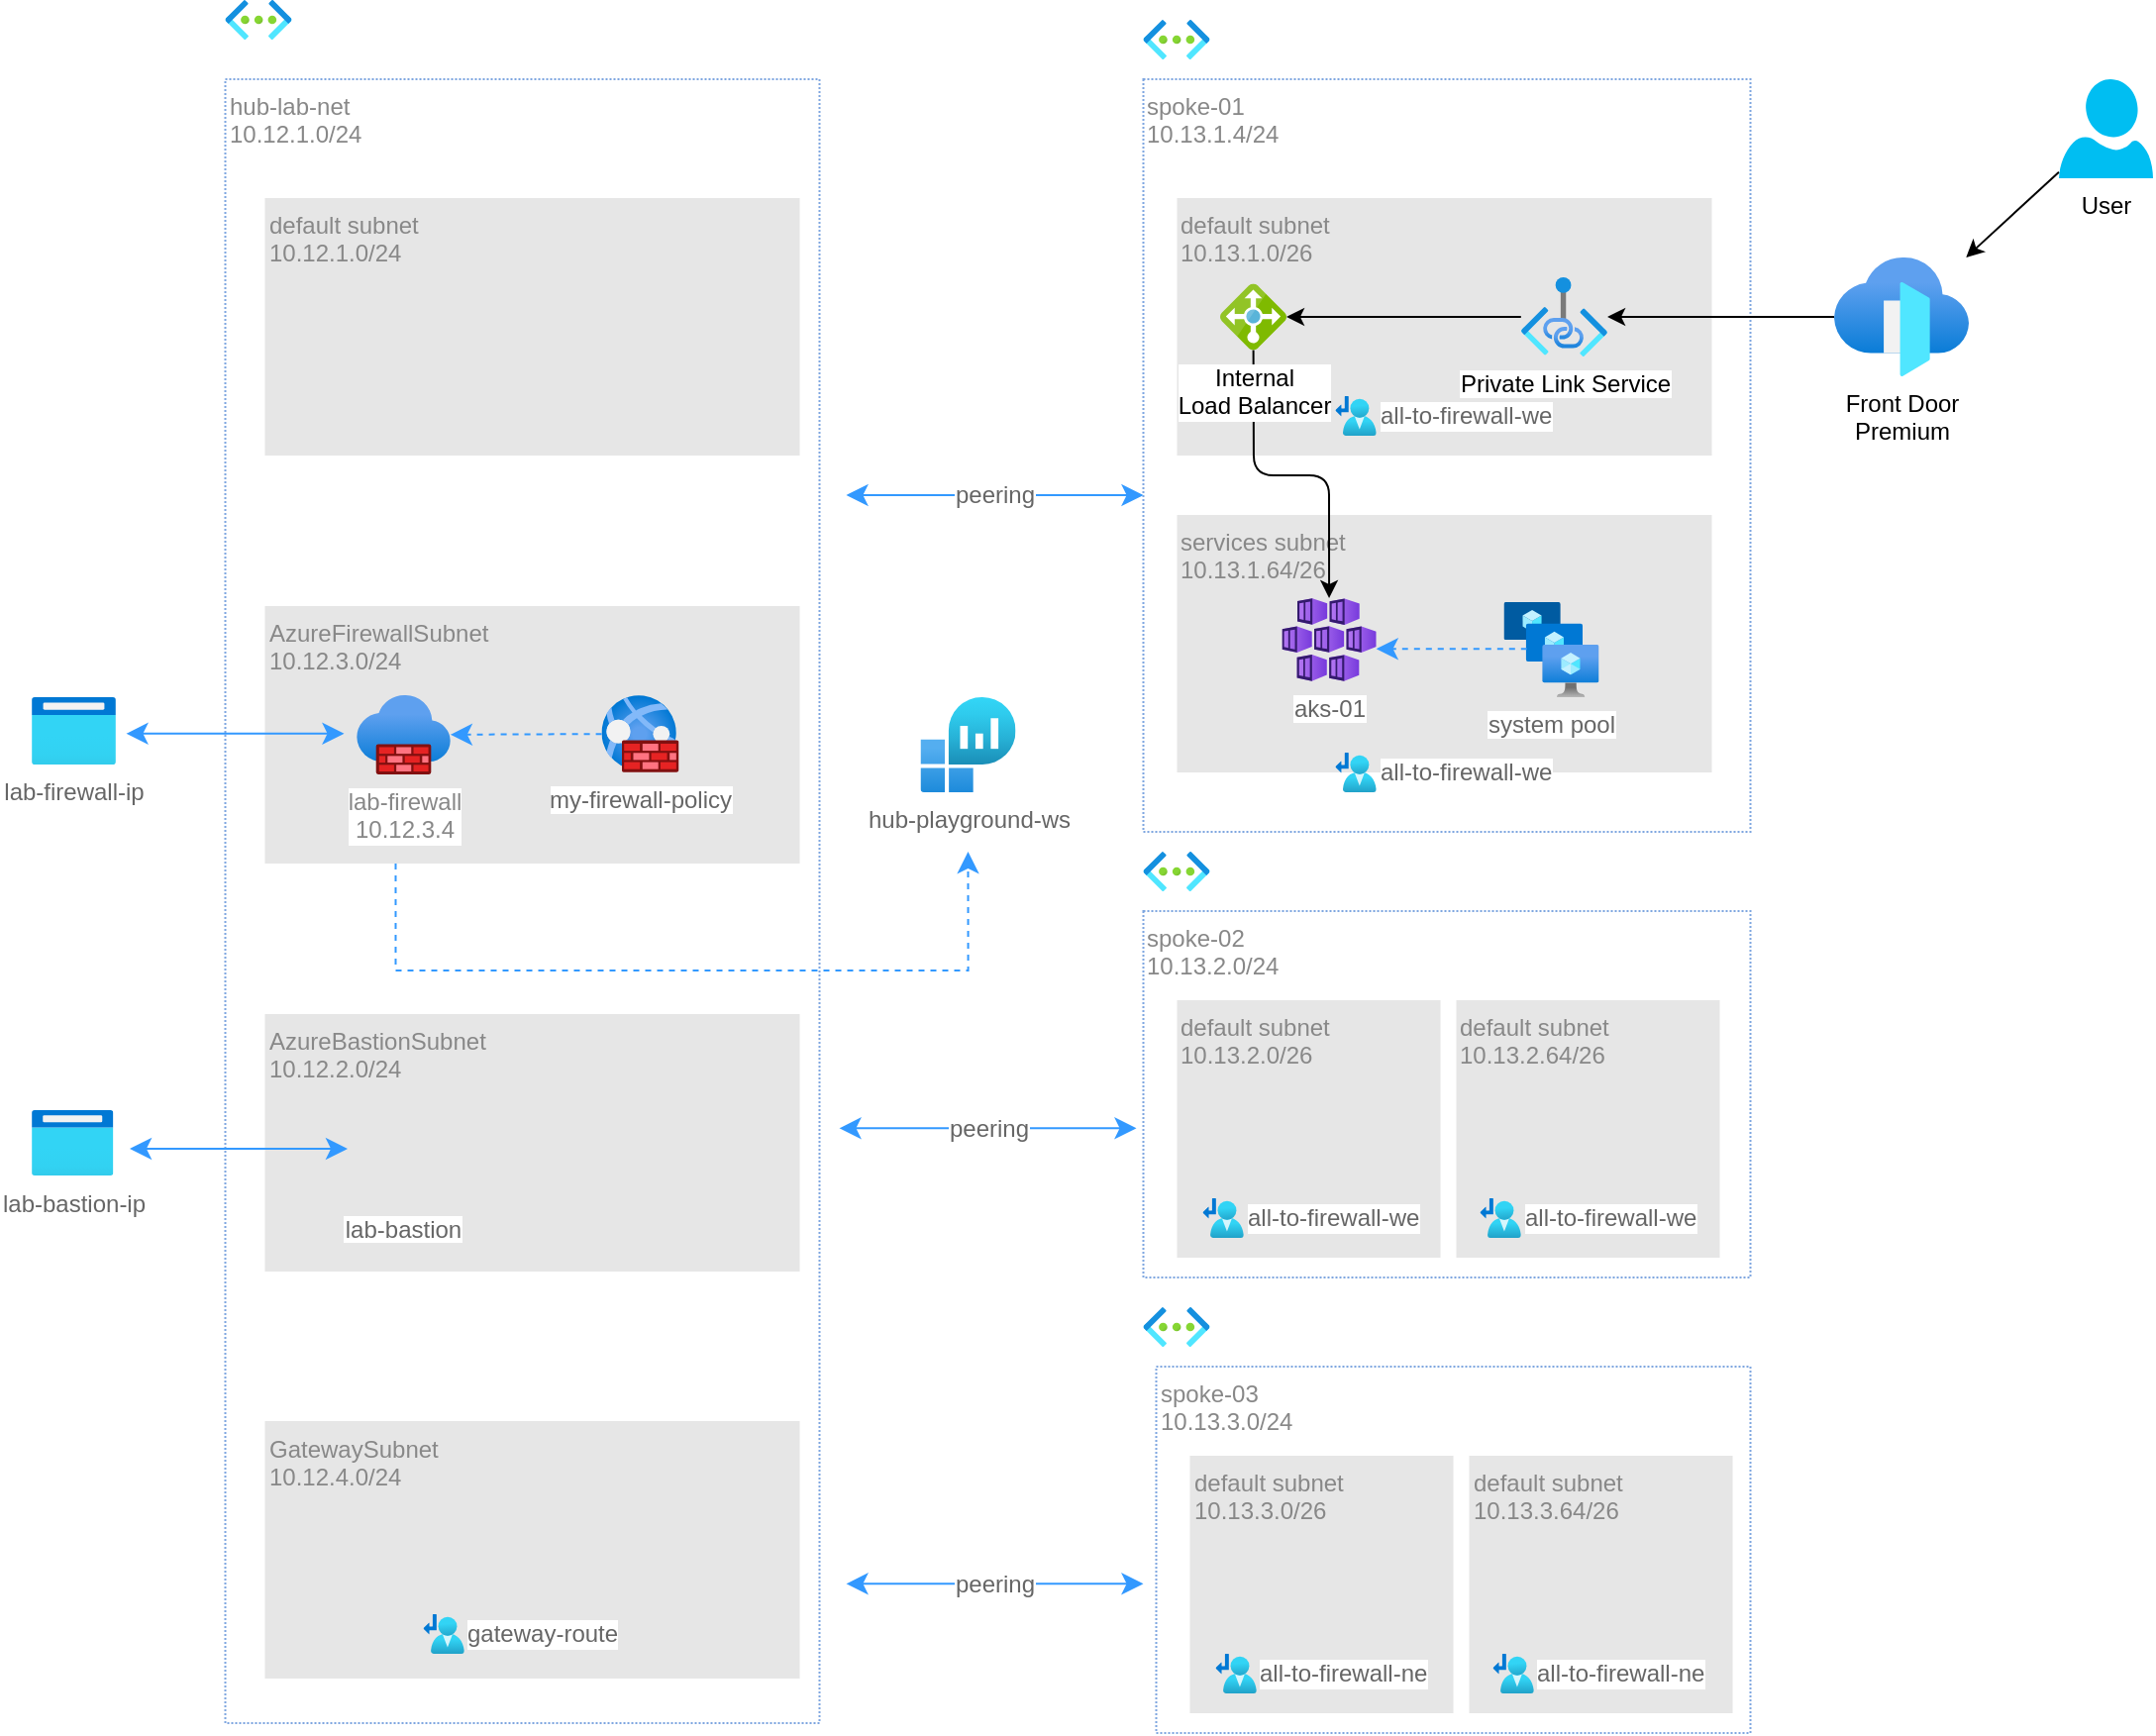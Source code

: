 <mxfile>
    <diagram id="boWTI3Q-7MZRJf_ZjPBJ" name="Page-2">
        <mxGraphModel dx="2244" dy="568" grid="1" gridSize="10" guides="1" tooltips="1" connect="1" arrows="1" fold="1" page="1" pageScale="1" pageWidth="1169" pageHeight="1654" math="0" shadow="0">
            <root>
                <mxCell id="0"/>
                <mxCell id="1" parent="0"/>
                <mxCell id="7BjW-fBF4zK-Bwu6hOXs-1" value="hub-lab-net&lt;br&gt;10.12.1.0/24" style="verticalLabelPosition=middle;verticalAlign=top;shape=mxgraph.basic.rect;fillColor2=none;strokeWidth=1;size=20;indent=5;fillColor=none;strokeColor=#7EA6E0;dashed=1;dashPattern=1 1;fontColor=#888888;labelPosition=center;align=left;horizontal=1;labelBorderColor=none;html=1;" parent="1" vertex="1">
                    <mxGeometry x="-992.25" y="100" width="300" height="830" as="geometry"/>
                </mxCell>
                <mxCell id="7BjW-fBF4zK-Bwu6hOXs-2" value="" style="image;aspect=fixed;html=1;points=[];align=center;fontSize=12;image=img/lib/azure2/networking/Virtual_Networks.svg;" parent="1" vertex="1">
                    <mxGeometry x="-992.25" y="60" width="33.5" height="20" as="geometry"/>
                </mxCell>
                <mxCell id="7BjW-fBF4zK-Bwu6hOXs-3" value="default subnet&lt;br&gt;10.12.1.0/24" style="verticalLabelPosition=middle;verticalAlign=top;shape=mxgraph.basic.rect;fillColor2=none;strokeWidth=1;size=20;indent=5;fillColor=#E6E6E6;strokeColor=none;dashed=1;dashPattern=1 1;fontColor=#888888;labelPosition=center;align=left;horizontal=1;labelBorderColor=none;html=1;" parent="1" vertex="1">
                    <mxGeometry x="-972.25" y="160" width="270" height="130" as="geometry"/>
                </mxCell>
                <mxCell id="7BjW-fBF4zK-Bwu6hOXs-4" value="GatewaySubnet&lt;br&gt;10.12.4.0/24" style="verticalLabelPosition=middle;verticalAlign=top;shape=mxgraph.basic.rect;fillColor2=none;strokeWidth=1;size=20;indent=5;fillColor=#E6E6E6;strokeColor=none;dashed=1;dashPattern=1 1;fontColor=#888888;labelPosition=center;align=left;horizontal=1;labelBorderColor=none;html=1;" parent="1" vertex="1">
                    <mxGeometry x="-972.25" y="777.5" width="270" height="130" as="geometry"/>
                </mxCell>
                <mxCell id="7BjW-fBF4zK-Bwu6hOXs-5" value="lab-firewall-ip" style="image;aspect=fixed;html=1;points=[];align=center;fontSize=12;image=img/lib/azure2/general/Browser.svg;fontColor=#666666;" parent="1" vertex="1">
                    <mxGeometry x="-1090" y="412" width="42.5" height="34" as="geometry"/>
                </mxCell>
                <mxCell id="7BjW-fBF4zK-Bwu6hOXs-6" value="lab-bastion-ip" style="image;aspect=fixed;html=1;points=[];align=center;fontSize=12;image=img/lib/azure2/general/Browser.svg;fontColor=#666666;" parent="1" vertex="1">
                    <mxGeometry x="-1090" y="620.5" width="41.25" height="33" as="geometry"/>
                </mxCell>
                <mxCell id="7BjW-fBF4zK-Bwu6hOXs-7" value="spoke-01&lt;br&gt;10.13.1.4/24" style="verticalLabelPosition=middle;verticalAlign=top;shape=mxgraph.basic.rect;fillColor2=none;strokeWidth=1;size=20;indent=5;fillColor=none;strokeColor=#7EA6E0;dashed=1;dashPattern=1 1;fontColor=#888888;labelPosition=center;align=left;horizontal=1;labelBorderColor=none;html=1;" parent="1" vertex="1">
                    <mxGeometry x="-528.75" y="100" width="306.5" height="380" as="geometry"/>
                </mxCell>
                <mxCell id="7BjW-fBF4zK-Bwu6hOXs-8" value="default subnet&lt;br&gt;10.13.1.0/26" style="verticalLabelPosition=middle;verticalAlign=top;shape=mxgraph.basic.rect;fillColor2=none;strokeWidth=1;size=20;indent=5;fillColor=#E6E6E6;strokeColor=none;dashed=1;dashPattern=1 1;fontColor=#888888;labelPosition=center;align=left;horizontal=1;labelBorderColor=none;html=1;" parent="1" vertex="1">
                    <mxGeometry x="-511.75" y="160" width="270" height="130" as="geometry"/>
                </mxCell>
                <mxCell id="7BjW-fBF4zK-Bwu6hOXs-9" value="services subnet&lt;br&gt;10.13.1.64/26" style="verticalLabelPosition=middle;verticalAlign=top;shape=mxgraph.basic.rect;fillColor2=none;strokeWidth=1;size=20;indent=5;fillColor=#E6E6E6;strokeColor=none;dashed=1;dashPattern=1 1;fontColor=#888888;labelPosition=center;align=left;horizontal=1;labelBorderColor=none;html=1;" parent="1" vertex="1">
                    <mxGeometry x="-511.75" y="320" width="270" height="130" as="geometry"/>
                </mxCell>
                <mxCell id="7BjW-fBF4zK-Bwu6hOXs-10" value="all-to-firewall-we" style="image;aspect=fixed;html=1;points=[];align=left;fontSize=12;image=img/lib/azure2/networking/Route_Tables.svg;labelPosition=right;verticalLabelPosition=middle;verticalAlign=middle;fontColor=#666666;" parent="1" vertex="1">
                    <mxGeometry x="-431.8" y="260" width="20.65" height="20" as="geometry"/>
                </mxCell>
                <mxCell id="7BjW-fBF4zK-Bwu6hOXs-11" value="all-to-firewall-we" style="image;aspect=fixed;html=1;points=[];align=left;fontSize=12;image=img/lib/azure2/networking/Route_Tables.svg;labelPosition=right;verticalLabelPosition=middle;verticalAlign=middle;fontColor=#666666;" parent="1" vertex="1">
                    <mxGeometry x="-431.8" y="440" width="20.65" height="20" as="geometry"/>
                </mxCell>
                <mxCell id="7BjW-fBF4zK-Bwu6hOXs-12" value="aks-01" style="image;aspect=fixed;html=1;points=[];align=center;fontSize=12;image=img/lib/azure2/containers/Kubernetes_Services.svg;fontColor=#666666;" parent="1" vertex="1">
                    <mxGeometry x="-458.75" y="362" width="47.6" height="42" as="geometry"/>
                </mxCell>
                <mxCell id="7BjW-fBF4zK-Bwu6hOXs-13" value="system pool" style="image;aspect=fixed;html=1;points=[];align=center;fontSize=12;image=img/lib/azure2/compute/VM_Scale_Sets.svg;fontColor=#666666;" parent="1" vertex="1">
                    <mxGeometry x="-346.75" y="364" width="48" height="48" as="geometry"/>
                </mxCell>
                <mxCell id="7BjW-fBF4zK-Bwu6hOXs-14" value="" style="edgeStyle=none;curved=1;rounded=0;orthogonalLoop=1;jettySize=auto;html=1;fontSize=12;startSize=8;endSize=8;strokeColor=#3399FF;dashed=1;" parent="1" edge="1">
                    <mxGeometry relative="1" as="geometry">
                        <mxPoint x="-335.15" y="387.58" as="sourcePoint"/>
                        <mxPoint x="-411.15" y="387.58" as="targetPoint"/>
                    </mxGeometry>
                </mxCell>
                <mxCell id="7BjW-fBF4zK-Bwu6hOXs-15" value="spoke-02&lt;br&gt;10.13.2.0/24" style="verticalLabelPosition=middle;verticalAlign=top;shape=mxgraph.basic.rect;fillColor2=none;strokeWidth=1;size=20;indent=5;fillColor=none;strokeColor=#7EA6E0;dashed=1;dashPattern=1 1;fontColor=#888888;labelPosition=center;align=left;horizontal=1;labelBorderColor=none;html=1;" parent="1" vertex="1">
                    <mxGeometry x="-528.75" y="520" width="306.5" height="185" as="geometry"/>
                </mxCell>
                <mxCell id="7BjW-fBF4zK-Bwu6hOXs-16" value="default subnet&lt;br&gt;10.13.2.0/26" style="verticalLabelPosition=middle;verticalAlign=top;shape=mxgraph.basic.rect;fillColor2=none;strokeWidth=1;size=20;indent=5;fillColor=#E6E6E6;strokeColor=none;dashed=1;dashPattern=1 1;fontColor=#888888;labelPosition=center;align=left;horizontal=1;labelBorderColor=none;html=1;" parent="1" vertex="1">
                    <mxGeometry x="-511.75" y="565" width="133" height="130" as="geometry"/>
                </mxCell>
                <mxCell id="7BjW-fBF4zK-Bwu6hOXs-17" value="default subnet&lt;br&gt;10.13.2.64/26" style="verticalLabelPosition=middle;verticalAlign=top;shape=mxgraph.basic.rect;fillColor2=none;strokeWidth=1;size=20;indent=5;fillColor=#E6E6E6;strokeColor=none;dashed=1;dashPattern=1 1;fontColor=#888888;labelPosition=center;align=left;horizontal=1;labelBorderColor=none;html=1;" parent="1" vertex="1">
                    <mxGeometry x="-370.75" y="565" width="133" height="130" as="geometry"/>
                </mxCell>
                <mxCell id="7BjW-fBF4zK-Bwu6hOXs-18" value="all-to-firewall-we" style="image;aspect=fixed;html=1;points=[];align=left;fontSize=12;image=img/lib/azure2/networking/Route_Tables.svg;labelPosition=right;verticalLabelPosition=middle;verticalAlign=middle;fontColor=#666666;" parent="1" vertex="1">
                    <mxGeometry x="-498.75" y="665" width="20.65" height="20" as="geometry"/>
                </mxCell>
                <mxCell id="7BjW-fBF4zK-Bwu6hOXs-19" value="all-to-firewall-we" style="image;aspect=fixed;html=1;points=[];align=left;fontSize=12;image=img/lib/azure2/networking/Route_Tables.svg;labelPosition=right;verticalLabelPosition=middle;verticalAlign=middle;fontColor=#666666;" parent="1" vertex="1">
                    <mxGeometry x="-358.75" y="665" width="20.65" height="20" as="geometry"/>
                </mxCell>
                <mxCell id="7BjW-fBF4zK-Bwu6hOXs-20" value="spoke-03&lt;br&gt;10.13.3.0/24" style="verticalLabelPosition=middle;verticalAlign=top;shape=mxgraph.basic.rect;fillColor2=none;strokeWidth=1;size=20;indent=5;fillColor=none;strokeColor=#7EA6E0;dashed=1;dashPattern=1 1;fontColor=#888888;labelPosition=center;align=left;horizontal=1;labelBorderColor=none;html=1;" parent="1" vertex="1">
                    <mxGeometry x="-522.25" y="750" width="300" height="185" as="geometry"/>
                </mxCell>
                <mxCell id="7BjW-fBF4zK-Bwu6hOXs-21" value="default subnet&lt;br&gt;10.13.3.0/26" style="verticalLabelPosition=middle;verticalAlign=top;shape=mxgraph.basic.rect;fillColor2=none;strokeWidth=1;size=20;indent=5;fillColor=#E6E6E6;strokeColor=none;dashed=1;dashPattern=1 1;fontColor=#888888;labelPosition=center;align=left;horizontal=1;labelBorderColor=none;html=1;" parent="1" vertex="1">
                    <mxGeometry x="-505.25" y="795" width="133" height="130" as="geometry"/>
                </mxCell>
                <mxCell id="7BjW-fBF4zK-Bwu6hOXs-22" value="default subnet&lt;br&gt;10.13.3.64/26" style="verticalLabelPosition=middle;verticalAlign=top;shape=mxgraph.basic.rect;fillColor2=none;strokeWidth=1;size=20;indent=5;fillColor=#E6E6E6;strokeColor=none;dashed=1;dashPattern=1 1;fontColor=#888888;labelPosition=center;align=left;horizontal=1;labelBorderColor=none;html=1;" parent="1" vertex="1">
                    <mxGeometry x="-364.25" y="795" width="133" height="130" as="geometry"/>
                </mxCell>
                <mxCell id="7BjW-fBF4zK-Bwu6hOXs-23" value="all-to-firewall-ne" style="image;aspect=fixed;html=1;points=[];align=left;fontSize=12;image=img/lib/azure2/networking/Route_Tables.svg;labelPosition=right;verticalLabelPosition=middle;verticalAlign=middle;fontColor=#666666;" parent="1" vertex="1">
                    <mxGeometry x="-492.25" y="895" width="20.65" height="20" as="geometry"/>
                </mxCell>
                <mxCell id="7BjW-fBF4zK-Bwu6hOXs-24" value="all-to-firewall-ne" style="image;aspect=fixed;html=1;points=[];align=left;fontSize=12;image=img/lib/azure2/networking/Route_Tables.svg;labelPosition=right;verticalLabelPosition=middle;verticalAlign=middle;fontColor=#666666;" parent="1" vertex="1">
                    <mxGeometry x="-352.25" y="895" width="20.65" height="20" as="geometry"/>
                </mxCell>
                <mxCell id="7BjW-fBF4zK-Bwu6hOXs-25" value="" style="image;aspect=fixed;html=1;points=[];align=center;fontSize=12;image=img/lib/azure2/networking/Virtual_Networks.svg;" parent="1" vertex="1">
                    <mxGeometry x="-528.75" y="70" width="33.5" height="20" as="geometry"/>
                </mxCell>
                <mxCell id="7BjW-fBF4zK-Bwu6hOXs-26" value="" style="image;aspect=fixed;html=1;points=[];align=center;fontSize=12;image=img/lib/azure2/networking/Virtual_Networks.svg;" parent="1" vertex="1">
                    <mxGeometry x="-528.75" y="490" width="33.5" height="20" as="geometry"/>
                </mxCell>
                <mxCell id="7BjW-fBF4zK-Bwu6hOXs-27" value="" style="image;aspect=fixed;html=1;points=[];align=center;fontSize=12;image=img/lib/azure2/networking/Virtual_Networks.svg;" parent="1" vertex="1">
                    <mxGeometry x="-528.75" y="720" width="33.5" height="20" as="geometry"/>
                </mxCell>
                <mxCell id="7BjW-fBF4zK-Bwu6hOXs-28" value="peering" style="endArrow=classic;startArrow=classic;html=1;rounded=0;fontSize=12;startSize=8;endSize=8;curved=1;strokeColor=#3399FF;fontColor=#666666;" parent="1" edge="1">
                    <mxGeometry width="50" height="50" relative="1" as="geometry">
                        <mxPoint x="-682.25" y="629.66" as="sourcePoint"/>
                        <mxPoint x="-532.25" y="629.66" as="targetPoint"/>
                    </mxGeometry>
                </mxCell>
                <mxCell id="7BjW-fBF4zK-Bwu6hOXs-29" value="peering" style="endArrow=classic;startArrow=classic;html=1;rounded=0;fontSize=12;startSize=8;endSize=8;curved=1;strokeColor=#3399FF;fontColor=#666666;" parent="1" edge="1">
                    <mxGeometry width="50" height="50" relative="1" as="geometry">
                        <mxPoint x="-678.75" y="859.66" as="sourcePoint"/>
                        <mxPoint x="-528.75" y="859.66" as="targetPoint"/>
                    </mxGeometry>
                </mxCell>
                <mxCell id="7BjW-fBF4zK-Bwu6hOXs-30" value="peering" style="endArrow=classic;startArrow=classic;html=1;rounded=0;fontSize=12;startSize=8;endSize=8;curved=1;strokeColor=#3399FF;fontColor=#666666;" parent="1" edge="1">
                    <mxGeometry width="50" height="50" relative="1" as="geometry">
                        <mxPoint x="-678.75" y="310.0" as="sourcePoint"/>
                        <mxPoint x="-528.75" y="310.0" as="targetPoint"/>
                    </mxGeometry>
                </mxCell>
                <mxCell id="7BjW-fBF4zK-Bwu6hOXs-31" value="" style="group" parent="1" vertex="1" connectable="0">
                    <mxGeometry x="-972.25" y="366" width="270" height="130" as="geometry"/>
                </mxCell>
                <mxCell id="7BjW-fBF4zK-Bwu6hOXs-32" value="AzureFirewallSubnet&lt;br&gt;10.12.3.0/24" style="verticalLabelPosition=middle;verticalAlign=top;shape=mxgraph.basic.rect;fillColor2=none;strokeWidth=1;size=20;indent=5;fillColor=#E6E6E6;strokeColor=none;dashed=1;dashPattern=1 1;fontColor=#888888;labelPosition=center;align=left;horizontal=1;labelBorderColor=none;html=1;" parent="7BjW-fBF4zK-Bwu6hOXs-31" vertex="1">
                    <mxGeometry width="270" height="130" as="geometry"/>
                </mxCell>
                <mxCell id="7BjW-fBF4zK-Bwu6hOXs-33" value="lab-firewall&lt;br&gt;10.12.3.4" style="image;aspect=fixed;html=1;points=[];align=center;fontSize=12;image=img/lib/azure2/networking/Firewalls.svg;fontColor=#888888;" parent="7BjW-fBF4zK-Bwu6hOXs-31" vertex="1">
                    <mxGeometry x="46.34" y="45" width="47.33" height="40" as="geometry"/>
                </mxCell>
                <mxCell id="7BjW-fBF4zK-Bwu6hOXs-34" value="" style="edgeStyle=none;curved=1;rounded=0;orthogonalLoop=1;jettySize=auto;html=1;fontSize=12;startSize=8;endSize=8;strokeColor=#3399FF;dashed=1;" parent="7BjW-fBF4zK-Bwu6hOXs-31" source="7BjW-fBF4zK-Bwu6hOXs-35" target="7BjW-fBF4zK-Bwu6hOXs-33" edge="1">
                    <mxGeometry relative="1" as="geometry"/>
                </mxCell>
                <mxCell id="7BjW-fBF4zK-Bwu6hOXs-35" value="my-firewall-policy" style="image;aspect=fixed;html=1;points=[];align=center;fontSize=12;image=img/lib/azure2/networking/Web_Application_Firewall_Policies_WAF.svg;fontColor=#666666;" parent="7BjW-fBF4zK-Bwu6hOXs-31" vertex="1">
                    <mxGeometry x="170" y="45" width="39" height="39" as="geometry"/>
                </mxCell>
                <mxCell id="7BjW-fBF4zK-Bwu6hOXs-36" value="" style="group" parent="1" vertex="1" connectable="0">
                    <mxGeometry x="-972.25" y="572" width="270" height="130" as="geometry"/>
                </mxCell>
                <mxCell id="7BjW-fBF4zK-Bwu6hOXs-37" value="AzureBastionSubnet&lt;br&gt;10.12.2.0/24" style="verticalLabelPosition=middle;verticalAlign=top;shape=mxgraph.basic.rect;fillColor2=none;strokeWidth=1;size=20;indent=5;fillColor=#E6E6E6;strokeColor=none;dashed=1;dashPattern=1 1;fontColor=#888888;labelPosition=center;align=left;horizontal=1;labelBorderColor=none;html=1;" parent="7BjW-fBF4zK-Bwu6hOXs-36" vertex="1">
                    <mxGeometry width="270" height="130" as="geometry"/>
                </mxCell>
                <mxCell id="7BjW-fBF4zK-Bwu6hOXs-38" value="lab-bastion" style="shape=image;verticalLabelPosition=bottom;labelBackgroundColor=default;verticalAlign=top;aspect=fixed;imageAspect=0;image=https://www.rbaconsulting.com/wp-content/uploads/2019/10/azure-bastion-icon.png;fontColor=#666666;" parent="7BjW-fBF4zK-Bwu6hOXs-36" vertex="1">
                    <mxGeometry x="47.5" y="50" width="45" height="45" as="geometry"/>
                </mxCell>
                <mxCell id="7BjW-fBF4zK-Bwu6hOXs-39" value="" style="endArrow=classic;startArrow=classic;html=1;rounded=0;fontSize=12;startSize=8;endSize=8;curved=1;strokeColor=#3399FF;" parent="1" edge="1">
                    <mxGeometry width="50" height="50" relative="1" as="geometry">
                        <mxPoint x="-1042.25" y="430.41" as="sourcePoint"/>
                        <mxPoint x="-932.25" y="430.41" as="targetPoint"/>
                    </mxGeometry>
                </mxCell>
                <mxCell id="7BjW-fBF4zK-Bwu6hOXs-40" value="" style="endArrow=classic;startArrow=classic;html=1;rounded=0;fontSize=12;startSize=8;endSize=8;curved=1;strokeColor=#3399FF;" parent="1" edge="1">
                    <mxGeometry width="50" height="50" relative="1" as="geometry">
                        <mxPoint x="-1040.5" y="640.0" as="sourcePoint"/>
                        <mxPoint x="-930.5" y="640.0" as="targetPoint"/>
                    </mxGeometry>
                </mxCell>
                <mxCell id="7BjW-fBF4zK-Bwu6hOXs-41" value="gateway-route" style="image;aspect=fixed;html=1;points=[];align=left;fontSize=12;image=img/lib/azure2/networking/Route_Tables.svg;labelPosition=right;verticalLabelPosition=middle;verticalAlign=middle;fontColor=#666666;" parent="1" vertex="1">
                    <mxGeometry x="-892.25" y="875" width="20.65" height="20" as="geometry"/>
                </mxCell>
                <mxCell id="7BjW-fBF4zK-Bwu6hOXs-42" value="hub-playground-ws" style="image;aspect=fixed;html=1;points=[];align=center;fontSize=12;image=img/lib/azure2/analytics/Log_Analytics_Workspaces.svg;fontColor=#666666;" parent="1" vertex="1">
                    <mxGeometry x="-641.25" y="412" width="48" height="48" as="geometry"/>
                </mxCell>
                <mxCell id="7BjW-fBF4zK-Bwu6hOXs-43" value="" style="edgeStyle=segmentEdgeStyle;endArrow=classic;html=1;curved=0;rounded=0;endSize=8;startSize=8;fontSize=12;dashed=1;strokeColor=#3399FF;" parent="1" source="7BjW-fBF4zK-Bwu6hOXs-32" edge="1">
                    <mxGeometry width="50" height="50" relative="1" as="geometry">
                        <mxPoint x="-667.25" y="540" as="sourcePoint"/>
                        <mxPoint x="-617.25" y="490.0" as="targetPoint"/>
                        <Array as="points">
                            <mxPoint x="-906.25" y="550"/>
                            <mxPoint x="-617.25" y="550"/>
                        </Array>
                    </mxGeometry>
                </mxCell>
                <mxCell id="8L1GvkyQbsnHiA_5AEgP-3" style="edgeStyle=none;html=1;" edge="1" parent="1" source="N0JRzExT0ezi2QKMaI2c-2" target="4eZO1WtbJjgUmMKiN31g-1">
                    <mxGeometry relative="1" as="geometry"/>
                </mxCell>
                <mxCell id="N0JRzExT0ezi2QKMaI2c-2" value="Front Door&lt;br&gt;Premium" style="image;aspect=fixed;html=1;points=[];align=center;fontSize=12;image=img/lib/azure2/networking/Front_Doors.svg;" vertex="1" parent="1">
                    <mxGeometry x="-180" y="190" width="68" height="60" as="geometry"/>
                </mxCell>
                <mxCell id="8L1GvkyQbsnHiA_5AEgP-2" style="edgeStyle=none;html=1;" edge="1" parent="1" source="8L1GvkyQbsnHiA_5AEgP-1" target="N0JRzExT0ezi2QKMaI2c-2">
                    <mxGeometry relative="1" as="geometry"/>
                </mxCell>
                <mxCell id="8L1GvkyQbsnHiA_5AEgP-1" value="User" style="verticalLabelPosition=bottom;html=1;verticalAlign=top;align=center;strokeColor=none;fillColor=#00BEF2;shape=mxgraph.azure.user;" vertex="1" parent="1">
                    <mxGeometry x="-66.5" y="100" width="47.5" height="50" as="geometry"/>
                </mxCell>
                <mxCell id="0Wq8xCjCeLlN35aNdzkh-2" style="edgeStyle=none;html=1;" edge="1" parent="1" source="4eZO1WtbJjgUmMKiN31g-1" target="0Wq8xCjCeLlN35aNdzkh-1">
                    <mxGeometry relative="1" as="geometry"/>
                </mxCell>
                <mxCell id="4eZO1WtbJjgUmMKiN31g-1" value="Private Link Service" style="image;aspect=fixed;html=1;points=[];align=center;fontSize=12;image=img/lib/azure2/networking/Private_Link.svg;" vertex="1" parent="1">
                    <mxGeometry x="-338.1" y="200" width="43.64" height="40" as="geometry"/>
                </mxCell>
                <mxCell id="0Wq8xCjCeLlN35aNdzkh-3" style="edgeStyle=none;html=1;" edge="1" parent="1" source="0Wq8xCjCeLlN35aNdzkh-1" target="7BjW-fBF4zK-Bwu6hOXs-12">
                    <mxGeometry relative="1" as="geometry">
                        <Array as="points">
                            <mxPoint x="-473" y="300"/>
                            <mxPoint x="-435" y="300"/>
                        </Array>
                    </mxGeometry>
                </mxCell>
                <mxCell id="0Wq8xCjCeLlN35aNdzkh-1" value="Internal&lt;br&gt;Load Balancer" style="image;sketch=0;aspect=fixed;html=1;points=[];align=center;fontSize=12;image=img/lib/mscae/Load_Balancer_feature.svg;" vertex="1" parent="1">
                    <mxGeometry x="-490" y="203.25" width="33.5" height="33.5" as="geometry"/>
                </mxCell>
            </root>
        </mxGraphModel>
    </diagram>
</mxfile>